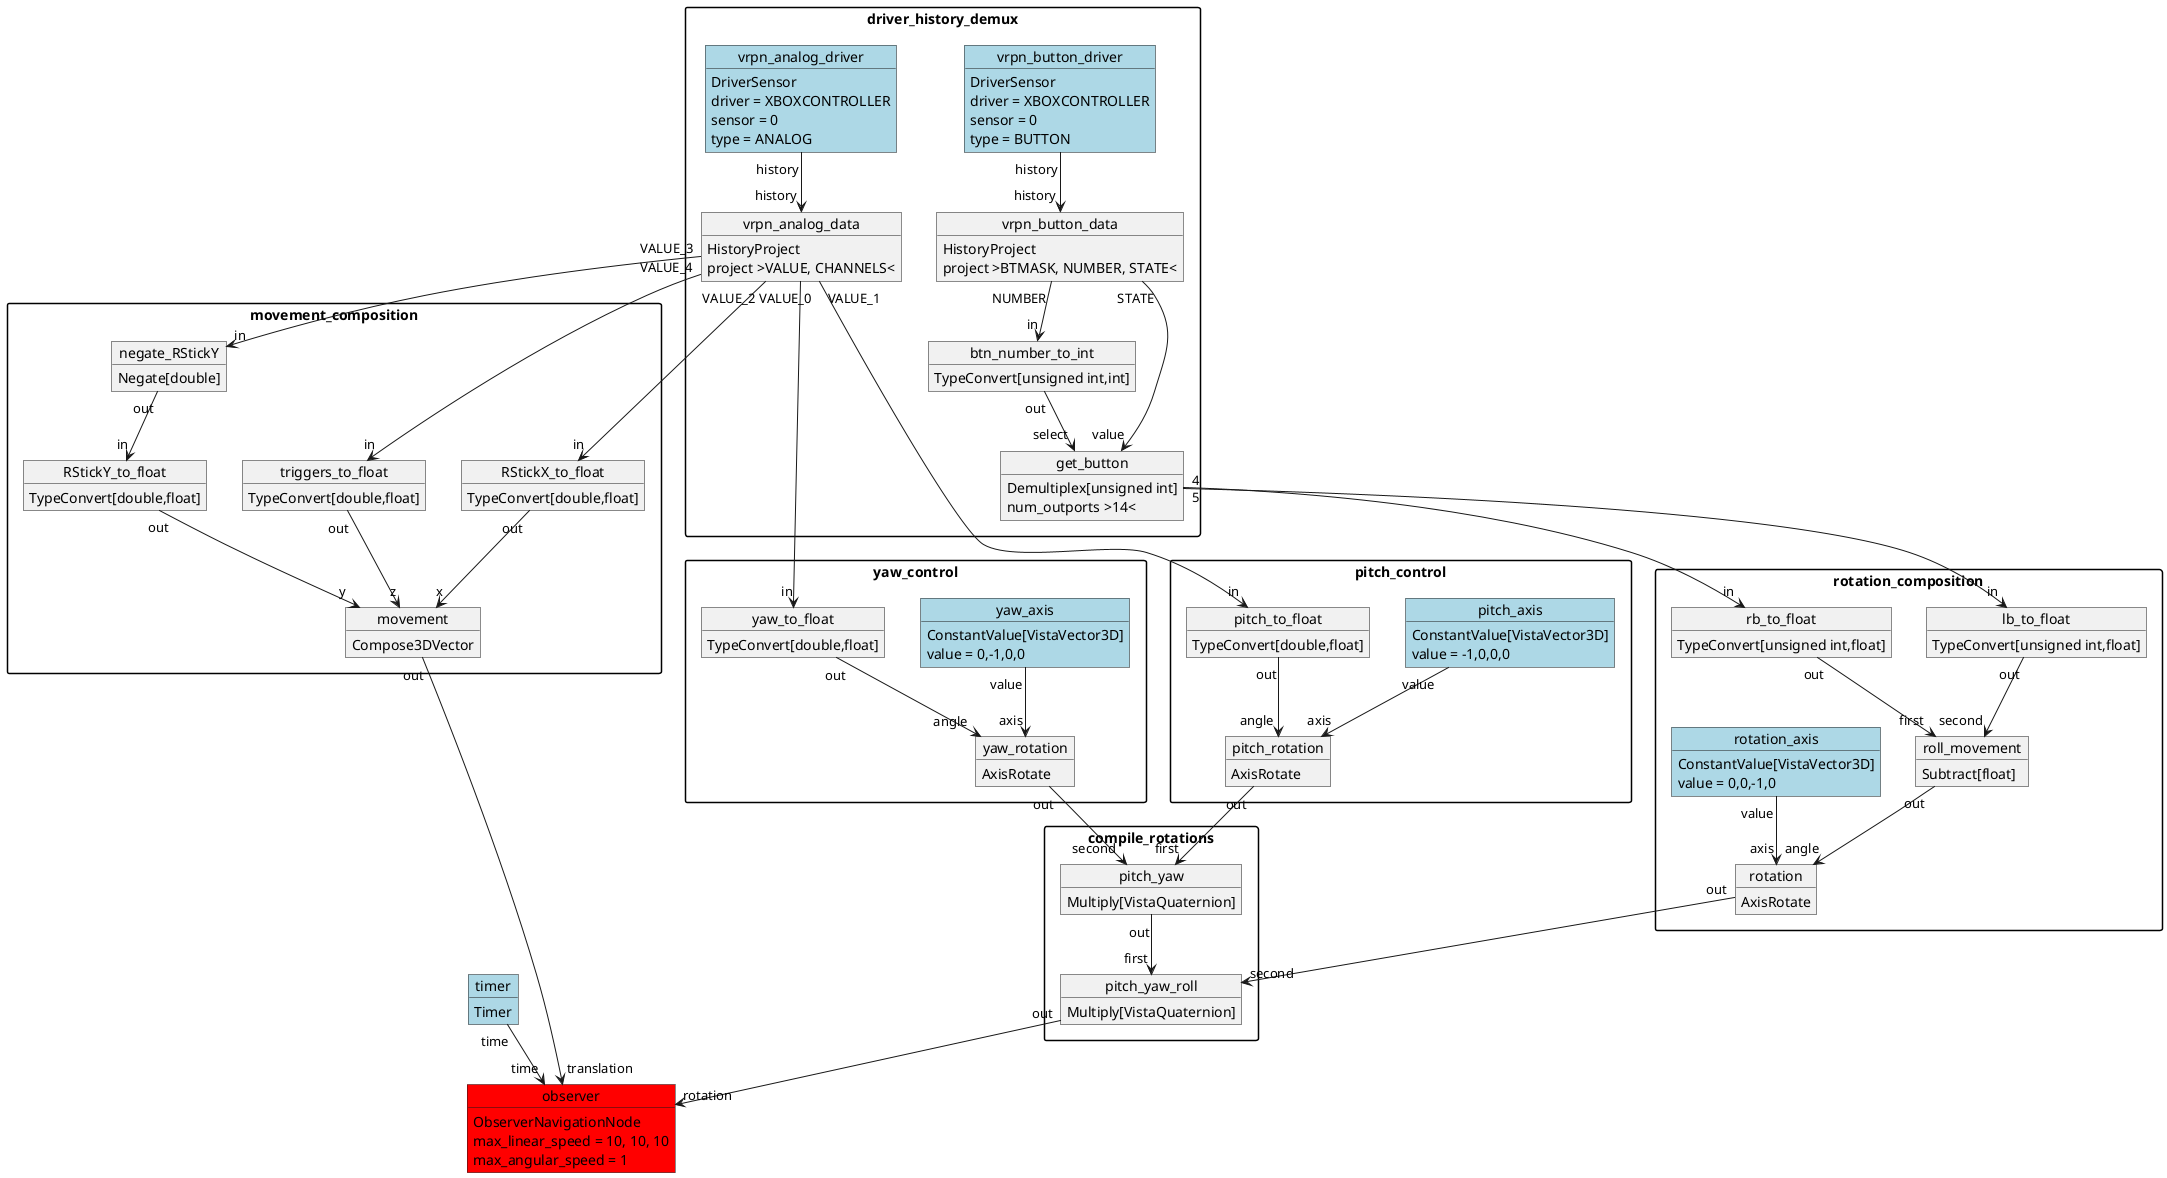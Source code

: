 @startuml
skinparam packageStyle rectangle
/' Nodes '/
/'  Drivers & History Projects '/
package driver_history_demux{
object vrpn_analog_driver #lightblue
vrpn_analog_driver : DriverSensor
vrpn_analog_driver : driver = XBOXCONTROLLER
vrpn_analog_driver : sensor = 0
vrpn_analog_driver : type = ANALOG

object vrpn_analog_data
vrpn_analog_data : HistoryProject
vrpn_analog_data : project >VALUE, CHANNELS<

object vrpn_button_driver #lightblue
vrpn_button_driver : DriverSensor
vrpn_button_driver : driver = XBOXCONTROLLER
vrpn_button_driver : sensor = 0
vrpn_button_driver : type = BUTTON

object vrpn_button_data
vrpn_button_data : HistoryProject
vrpn_button_data : project >BTMASK, NUMBER, STATE<

object btn_number_to_int
btn_number_to_int : TypeConvert[unsigned int,int]

object get_button
get_button : Demultiplex[unsigned int]
get_button : num_outports >14<
}

/'  observer node '/
object observer #red
observer : ObserverNavigationNode
observer : max_linear_speed = 10, 10, 10
observer : max_angular_speed = 1

/'  timer node for observer '/
object timer #lightblue
timer : Timer

/'  Compose movement vector for observer '/
package movement_composition{
/'      Triggers for moving forward/zooming '/
object triggers_to_float
triggers_to_float : TypeConvert[double,float]

/'      Strafing using the Right Stick '/
object RStickX_to_float
RStickX_to_float : TypeConvert[double,float]

object negate_RStickY
negate_RStickY : Negate[double]

object RStickY_to_float
RStickY_to_float : TypeConvert[double,float]

/'      compile into vector '/
object movement
movement : Compose3DVector
}

/'  Compose rotation for observer '/
package rotation_composition{
/'      Rolling using the bumpers '/
object roll_movement
roll_movement : Subtract[float]

object lb_to_float
lb_to_float : TypeConvert[unsigned int,float]
object rb_to_float
rb_to_float : TypeConvert[unsigned int,float]

object rotation_axis #lightblue
rotation_axis : ConstantValue[VistaVector3D]
rotation_axis : value = 0,0,-1,0

/'      compile into rotation '/
object rotation
rotation : AxisRotate
}

/'  Compose pitch control from left stick y axis '/
package pitch_control{
object pitch_axis #lightblue
pitch_axis : ConstantValue[VistaVector3D]
pitch_axis : value = -1,0,0,0

object pitch_to_float
pitch_to_float : TypeConvert[double,float]

object pitch_rotation
pitch_rotation : AxisRotate
}

/'  Compose yaw control from left stick x axis '/
package yaw_control{
object yaw_axis #lightblue
yaw_axis : ConstantValue[VistaVector3D]
yaw_axis : value = 0,-1,0,0

object yaw_to_float
yaw_to_float : TypeConvert[double,float]

object yaw_rotation
yaw_rotation : AxisRotate
}

/'  Compile rotations together'/
package compile_rotations{
object pitch_yaw
pitch_yaw : Multiply[VistaQuaternion]

object pitch_yaw_roll
pitch_yaw_roll : Multiply[VistaQuaternion]
}

/' Edges '/
/'  Driver, History, and Button Demux '/
vrpn_button_driver "history" --> "history" vrpn_button_data
vrpn_button_data "NUMBER" --> "in" btn_number_to_int
btn_number_to_int "out" --> "select" get_button
vrpn_button_data "STATE" --> "value" get_button

vrpn_analog_driver "history" --> "history" vrpn_analog_data

/'  Feed composed movements into observer '/
timer "time" --> "time" observer
movement "out" --> "translation" observer


/'  Compose forward movement (zooming) '/
vrpn_analog_data "VALUE_4" --> "in" triggers_to_float
triggers_to_float "out" --> "z" movement

/'  Compose horizontal movement (strafing) '/
vrpn_analog_data "VALUE_2" --> "in" RStickX_to_float
RStickX_to_float "out" --> "x" movement

/'  Compose vertical movement (strafing) '/
vrpn_analog_data "VALUE_3" --> "in" negate_RStickY
negate_RStickY "out" --> "in" RStickY_to_float
RStickY_to_float "out" --> "y" movement

/'  Compose rotation (roll) for observer '/
get_button "4" --> "in" lb_to_float
get_button "5" --> "in" rb_to_float
lb_to_float "out" --> "second" roll_movement
rb_to_float "out" --> "first" roll_movement
roll_movement "out" --> "angle" rotation
rotation_axis "value" --> "axis" rotation

/'  Compose pitch control from left stick y axis '/
vrpn_analog_data "VALUE_1" --> "in" pitch_to_float
pitch_to_float "out" --> "angle" pitch_rotation
pitch_axis "value" --> "axis" pitch_rotation

/'  Compose yaw control from left stick x axis '/
vrpn_analog_data "VALUE_0" --> "in" yaw_to_float
yaw_to_float "out" --> "angle" yaw_rotation
yaw_axis "value" --> "axis" yaw_rotation

/'  Compile rotations together '/
pitch_rotation "out" --> "first" pitch_yaw
yaw_rotation "out" --> "second" pitch_yaw
pitch_yaw "out" --> "first" pitch_yaw_roll
rotation "out" --> "second" pitch_yaw_roll
pitch_yaw_roll "out" --> "rotation" observer
@enduml
